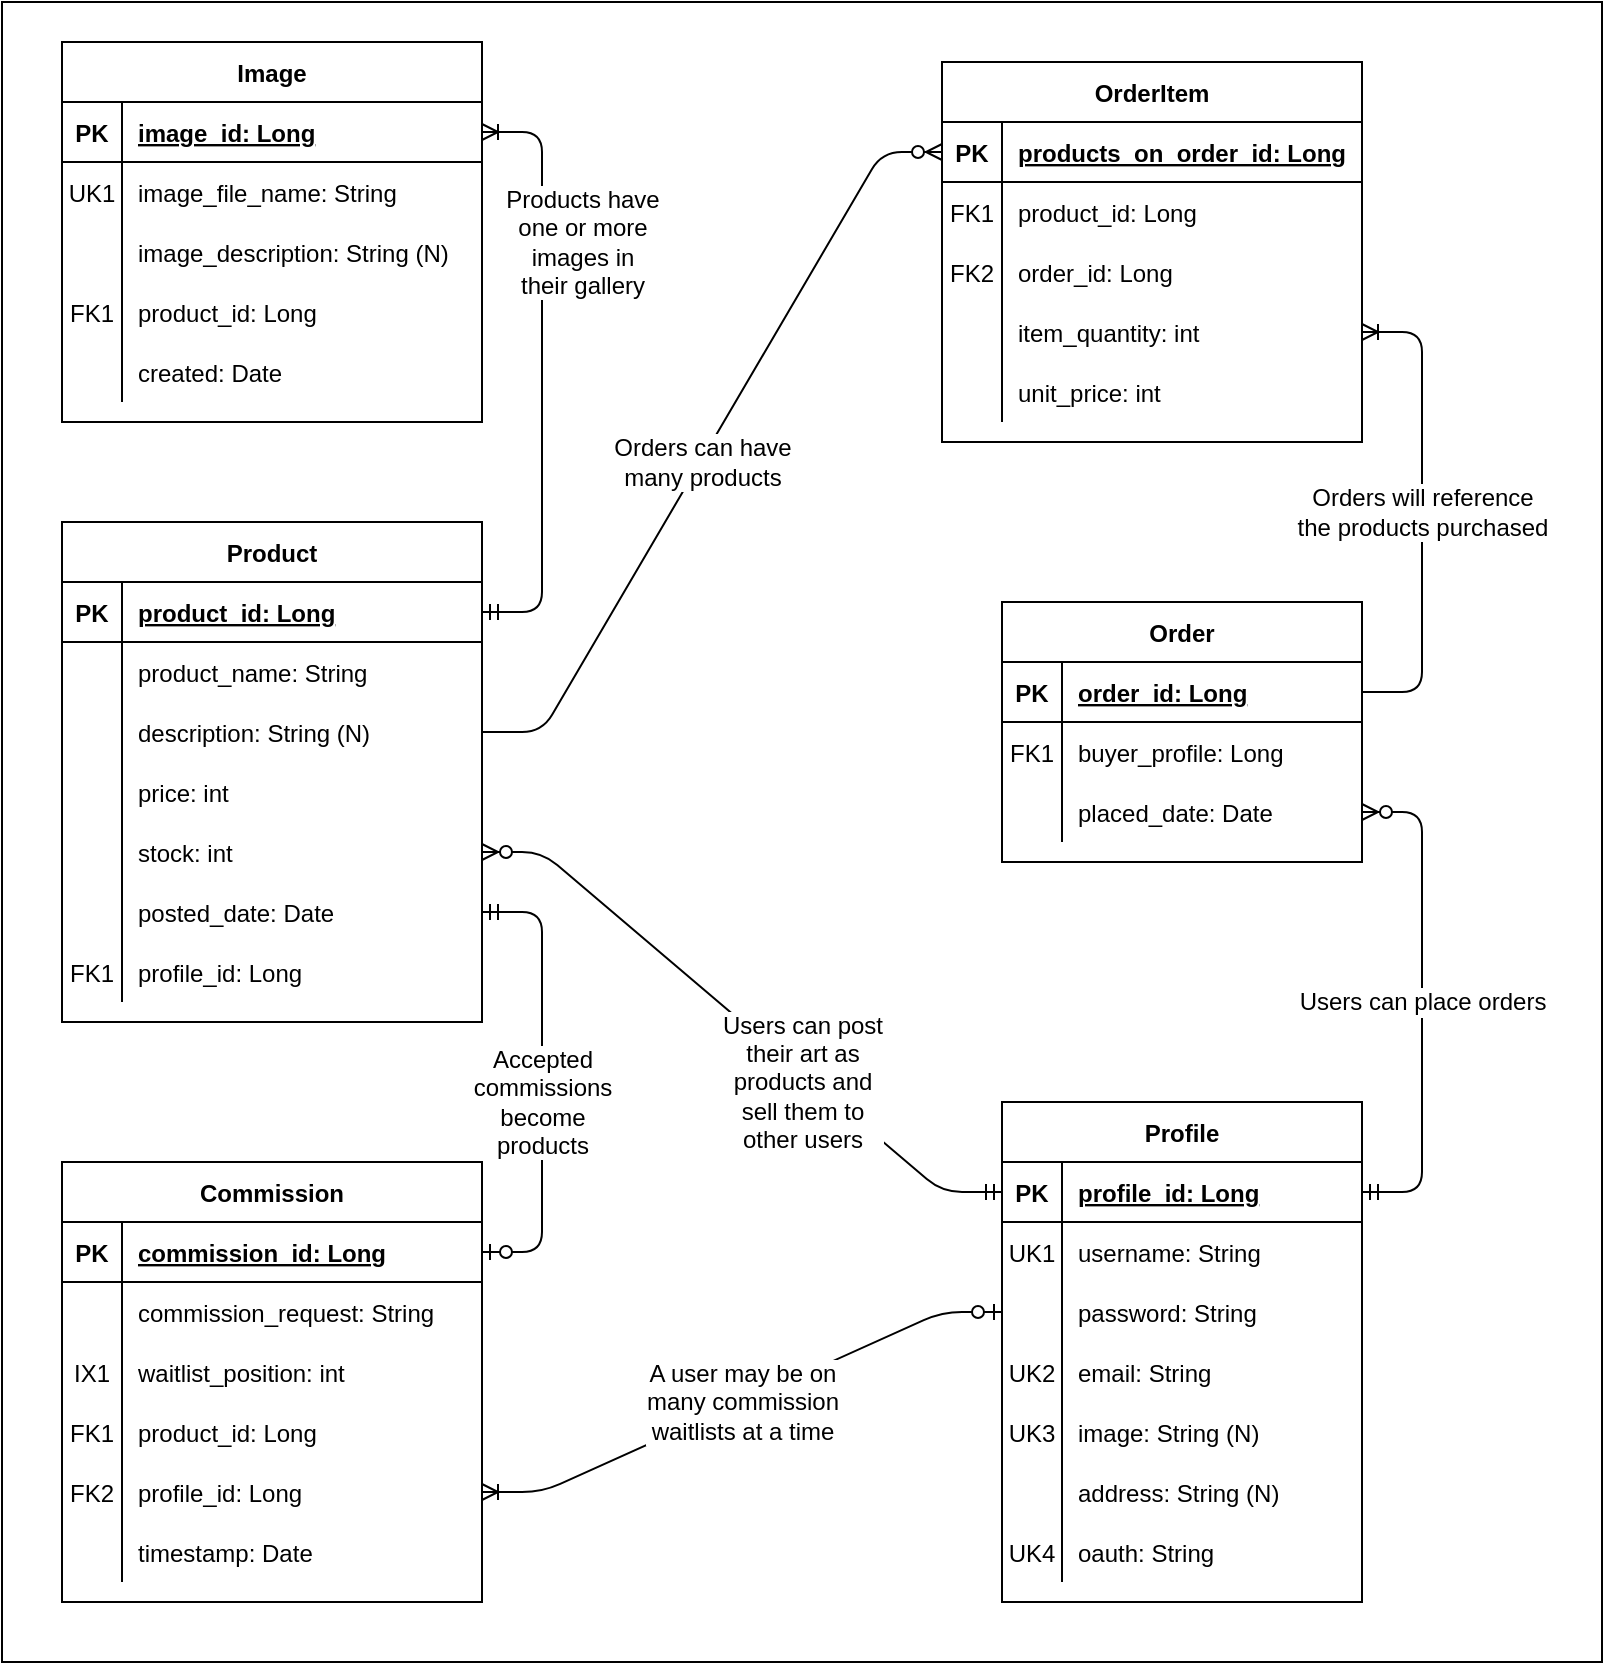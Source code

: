 <mxfile version="13.8.2" type="device"><diagram id="R2lEEEUBdFMjLlhIrx00" name="Page-1"><mxGraphModel dx="1256" dy="2084" grid="1" gridSize="10" guides="1" tooltips="1" connect="1" arrows="1" fold="1" page="1" pageScale="1" pageWidth="850" pageHeight="1100" math="0" shadow="0" extFonts="Permanent Marker^https://fonts.googleapis.com/css?family=Permanent+Marker"><root><mxCell id="0"/><mxCell id="1" parent="0"/><mxCell id="QQFuQ9QOXn5YJ9od9UJ7-4" value="" style="rounded=0;whiteSpace=wrap;html=1;" vertex="1" parent="1"><mxGeometry x="1120" y="-30" width="800" height="830" as="geometry"/></mxCell><mxCell id="Y8asQTVbvKywsM8pPm86-116" value="Users can place orders" style="edgeStyle=entityRelationEdgeStyle;fontSize=12;html=1;endArrow=ERzeroToMany;startArrow=ERmandOne;exitX=1;exitY=0.5;exitDx=0;exitDy=0;entryX=1;entryY=0.5;entryDx=0;entryDy=0;" parent="1" source="Y8asQTVbvKywsM8pPm86-31" target="Y8asQTVbvKywsM8pPm86-24" edge="1"><mxGeometry width="100" height="100" relative="1" as="geometry"><mxPoint x="1730" y="390" as="sourcePoint"/><mxPoint x="1680" y="405" as="targetPoint"/></mxGeometry></mxCell><mxCell id="Y8asQTVbvKywsM8pPm86-117" value="Users can post&lt;br&gt;their art as&lt;br&gt;products and&lt;br&gt;sell them to&lt;br&gt;other users" style="edgeStyle=entityRelationEdgeStyle;fontSize=12;html=1;endArrow=ERzeroToMany;startArrow=ERmandOne;exitX=0;exitY=0.5;exitDx=0;exitDy=0;entryX=1;entryY=0.5;entryDx=0;entryDy=0;" parent="1" source="Y8asQTVbvKywsM8pPm86-31" target="Y8asQTVbvKywsM8pPm86-65" edge="1"><mxGeometry x="-0.262" y="3" width="100" height="100" relative="1" as="geometry"><mxPoint x="1570" y="540" as="sourcePoint"/><mxPoint x="1390" y="255" as="targetPoint"/><mxPoint as="offset"/></mxGeometry></mxCell><mxCell id="Y8asQTVbvKywsM8pPm86-118" value="Accepted&lt;br&gt;commissions&lt;br&gt;become&lt;br&gt;products" style="edgeStyle=entityRelationEdgeStyle;fontSize=12;html=1;endArrow=ERzeroToOne;startArrow=ERmandOne;exitX=1;exitY=0.5;exitDx=0;exitDy=0;entryX=1;entryY=0.5;entryDx=0;entryDy=0;" parent="1" source="Y8asQTVbvKywsM8pPm86-68" target="Y8asQTVbvKywsM8pPm86-72" edge="1"><mxGeometry x="0.087" width="100" height="100" relative="1" as="geometry"><mxPoint x="1450" y="480" as="sourcePoint"/><mxPoint x="1450" y="655" as="targetPoint"/><mxPoint as="offset"/></mxGeometry></mxCell><mxCell id="Y8asQTVbvKywsM8pPm86-121" value="Orders can have&lt;br&gt;many products&lt;br&gt;" style="edgeStyle=entityRelationEdgeStyle;fontSize=12;html=1;endArrow=ERzeroToMany;endFill=1;entryX=0;entryY=0.5;entryDx=0;entryDy=0;exitX=1;exitY=0.5;exitDx=0;exitDy=0;" parent="1" source="Y8asQTVbvKywsM8pPm86-56" target="Y8asQTVbvKywsM8pPm86-2" edge="1"><mxGeometry x="-0.056" y="-1" width="100" height="100" relative="1" as="geometry"><mxPoint x="1020" y="235" as="sourcePoint"/><mxPoint x="1160" y="100" as="targetPoint"/><mxPoint as="offset"/></mxGeometry></mxCell><mxCell id="Y8asQTVbvKywsM8pPm86-122" value="Orders will reference&lt;br&gt;the products purchased" style="edgeStyle=entityRelationEdgeStyle;fontSize=12;html=1;endArrow=ERoneToMany;entryX=1;entryY=0.5;entryDx=0;entryDy=0;exitX=1;exitY=0.5;exitDx=0;exitDy=0;" parent="1" source="Y8asQTVbvKywsM8pPm86-15" target="Y8asQTVbvKywsM8pPm86-11" edge="1"><mxGeometry width="100" height="100" relative="1" as="geometry"><mxPoint x="1840" y="125" as="sourcePoint"/><mxPoint x="1740" y="-85" as="targetPoint"/></mxGeometry></mxCell><mxCell id="Y8asQTVbvKywsM8pPm86-141" value="Products have&lt;br&gt;one or more&lt;br&gt;images in&lt;br&gt;their gallery" style="edgeStyle=entityRelationEdgeStyle;fontSize=12;html=1;endArrow=ERoneToMany;startArrow=ERmandOne;exitX=1;exitY=0.5;exitDx=0;exitDy=0;entryX=1;entryY=0.5;entryDx=0;entryDy=0;" parent="1" source="Y8asQTVbvKywsM8pPm86-50" target="Y8asQTVbvKywsM8pPm86-124" edge="1"><mxGeometry x="0.433" y="-20" width="100" height="100" relative="1" as="geometry"><mxPoint x="1420" y="50" as="sourcePoint"/><mxPoint x="1520" y="-50" as="targetPoint"/><mxPoint as="offset"/></mxGeometry></mxCell><mxCell id="Y8asQTVbvKywsM8pPm86-157" value="A user may be on&lt;br&gt;many commission&lt;br&gt;waitlists at a time" style="edgeStyle=entityRelationEdgeStyle;fontSize=12;html=1;endArrow=ERoneToMany;startArrow=ERzeroToOne;entryX=1;entryY=0.5;entryDx=0;entryDy=0;exitX=0;exitY=0.5;exitDx=0;exitDy=0;" parent="1" source="Y8asQTVbvKywsM8pPm86-37" target="Y8asQTVbvKywsM8pPm86-151" edge="1"><mxGeometry width="100" height="100" relative="1" as="geometry"><mxPoint x="1350" y="710" as="sourcePoint"/><mxPoint x="1450" y="610" as="targetPoint"/></mxGeometry></mxCell><mxCell id="Y8asQTVbvKywsM8pPm86-1" value="OrderItem" style="shape=table;startSize=30;container=1;collapsible=1;childLayout=tableLayout;fixedRows=1;rowLines=0;fontStyle=1;align=center;resizeLast=1;" parent="1" vertex="1"><mxGeometry x="1590" width="210" height="190" as="geometry"/></mxCell><mxCell id="Y8asQTVbvKywsM8pPm86-2" value="" style="shape=partialRectangle;collapsible=0;dropTarget=0;pointerEvents=0;fillColor=none;top=0;left=0;bottom=1;right=0;points=[[0,0.5],[1,0.5]];portConstraint=eastwest;" parent="Y8asQTVbvKywsM8pPm86-1" vertex="1"><mxGeometry y="30" width="210" height="30" as="geometry"/></mxCell><mxCell id="Y8asQTVbvKywsM8pPm86-3" value="PK" style="shape=partialRectangle;connectable=0;fillColor=none;top=0;left=0;bottom=0;right=0;fontStyle=1;overflow=hidden;" parent="Y8asQTVbvKywsM8pPm86-2" vertex="1"><mxGeometry width="30" height="30" as="geometry"/></mxCell><mxCell id="Y8asQTVbvKywsM8pPm86-4" value="products_on_order_id: Long" style="shape=partialRectangle;connectable=0;fillColor=none;top=0;left=0;bottom=0;right=0;align=left;spacingLeft=6;fontStyle=5;overflow=hidden;" parent="Y8asQTVbvKywsM8pPm86-2" vertex="1"><mxGeometry x="30" width="180" height="30" as="geometry"/></mxCell><mxCell id="Y8asQTVbvKywsM8pPm86-5" value="" style="shape=partialRectangle;collapsible=0;dropTarget=0;pointerEvents=0;fillColor=none;top=0;left=0;bottom=0;right=0;points=[[0,0.5],[1,0.5]];portConstraint=eastwest;" parent="Y8asQTVbvKywsM8pPm86-1" vertex="1"><mxGeometry y="60" width="210" height="30" as="geometry"/></mxCell><mxCell id="Y8asQTVbvKywsM8pPm86-6" value="FK1" style="shape=partialRectangle;connectable=0;fillColor=none;top=0;left=0;bottom=0;right=0;editable=1;overflow=hidden;" parent="Y8asQTVbvKywsM8pPm86-5" vertex="1"><mxGeometry width="30" height="30" as="geometry"/></mxCell><mxCell id="Y8asQTVbvKywsM8pPm86-7" value="product_id: Long" style="shape=partialRectangle;connectable=0;fillColor=none;top=0;left=0;bottom=0;right=0;align=left;spacingLeft=6;overflow=hidden;" parent="Y8asQTVbvKywsM8pPm86-5" vertex="1"><mxGeometry x="30" width="180" height="30" as="geometry"/></mxCell><mxCell id="Y8asQTVbvKywsM8pPm86-8" value="" style="shape=partialRectangle;collapsible=0;dropTarget=0;pointerEvents=0;fillColor=none;top=0;left=0;bottom=0;right=0;points=[[0,0.5],[1,0.5]];portConstraint=eastwest;" parent="Y8asQTVbvKywsM8pPm86-1" vertex="1"><mxGeometry y="90" width="210" height="30" as="geometry"/></mxCell><mxCell id="Y8asQTVbvKywsM8pPm86-9" value="FK2" style="shape=partialRectangle;connectable=0;fillColor=none;top=0;left=0;bottom=0;right=0;editable=1;overflow=hidden;" parent="Y8asQTVbvKywsM8pPm86-8" vertex="1"><mxGeometry width="30" height="30" as="geometry"/></mxCell><mxCell id="Y8asQTVbvKywsM8pPm86-10" value="order_id: Long" style="shape=partialRectangle;connectable=0;fillColor=none;top=0;left=0;bottom=0;right=0;align=left;spacingLeft=6;overflow=hidden;" parent="Y8asQTVbvKywsM8pPm86-8" vertex="1"><mxGeometry x="30" width="180" height="30" as="geometry"/></mxCell><mxCell id="Y8asQTVbvKywsM8pPm86-11" value="" style="shape=partialRectangle;collapsible=0;dropTarget=0;pointerEvents=0;fillColor=none;top=0;left=0;bottom=0;right=0;points=[[0,0.5],[1,0.5]];portConstraint=eastwest;" parent="Y8asQTVbvKywsM8pPm86-1" vertex="1"><mxGeometry y="120" width="210" height="30" as="geometry"/></mxCell><mxCell id="Y8asQTVbvKywsM8pPm86-12" value="" style="shape=partialRectangle;connectable=0;fillColor=none;top=0;left=0;bottom=0;right=0;editable=1;overflow=hidden;" parent="Y8asQTVbvKywsM8pPm86-11" vertex="1"><mxGeometry width="30" height="30" as="geometry"/></mxCell><mxCell id="Y8asQTVbvKywsM8pPm86-13" value="item_quantity: int" style="shape=partialRectangle;connectable=0;fillColor=none;top=0;left=0;bottom=0;right=0;align=left;spacingLeft=6;overflow=hidden;" parent="Y8asQTVbvKywsM8pPm86-11" vertex="1"><mxGeometry x="30" width="180" height="30" as="geometry"/></mxCell><mxCell id="Y8asQTVbvKywsM8pPm86-142" value="" style="shape=partialRectangle;collapsible=0;dropTarget=0;pointerEvents=0;fillColor=none;top=0;left=0;bottom=0;right=0;points=[[0,0.5],[1,0.5]];portConstraint=eastwest;" parent="Y8asQTVbvKywsM8pPm86-1" vertex="1"><mxGeometry y="150" width="210" height="30" as="geometry"/></mxCell><mxCell id="Y8asQTVbvKywsM8pPm86-143" value="" style="shape=partialRectangle;connectable=0;fillColor=none;top=0;left=0;bottom=0;right=0;editable=1;overflow=hidden;" parent="Y8asQTVbvKywsM8pPm86-142" vertex="1"><mxGeometry width="30" height="30" as="geometry"/></mxCell><mxCell id="Y8asQTVbvKywsM8pPm86-144" value="unit_price: int" style="shape=partialRectangle;connectable=0;fillColor=none;top=0;left=0;bottom=0;right=0;align=left;spacingLeft=6;overflow=hidden;" parent="Y8asQTVbvKywsM8pPm86-142" vertex="1"><mxGeometry x="30" width="180" height="30" as="geometry"/></mxCell><mxCell id="Y8asQTVbvKywsM8pPm86-14" value="Order" style="shape=table;startSize=30;container=1;collapsible=1;childLayout=tableLayout;fixedRows=1;rowLines=0;fontStyle=1;align=center;resizeLast=1;" parent="1" vertex="1"><mxGeometry x="1620" y="270" width="180" height="130" as="geometry"/></mxCell><mxCell id="Y8asQTVbvKywsM8pPm86-15" value="" style="shape=partialRectangle;collapsible=0;dropTarget=0;pointerEvents=0;fillColor=none;top=0;left=0;bottom=1;right=0;points=[[0,0.5],[1,0.5]];portConstraint=eastwest;" parent="Y8asQTVbvKywsM8pPm86-14" vertex="1"><mxGeometry y="30" width="180" height="30" as="geometry"/></mxCell><mxCell id="Y8asQTVbvKywsM8pPm86-16" value="PK" style="shape=partialRectangle;connectable=0;fillColor=none;top=0;left=0;bottom=0;right=0;fontStyle=1;overflow=hidden;" parent="Y8asQTVbvKywsM8pPm86-15" vertex="1"><mxGeometry width="30" height="30" as="geometry"/></mxCell><mxCell id="Y8asQTVbvKywsM8pPm86-17" value="order_id: Long" style="shape=partialRectangle;connectable=0;fillColor=none;top=0;left=0;bottom=0;right=0;align=left;spacingLeft=6;fontStyle=5;overflow=hidden;" parent="Y8asQTVbvKywsM8pPm86-15" vertex="1"><mxGeometry x="30" width="150" height="30" as="geometry"/></mxCell><mxCell id="Y8asQTVbvKywsM8pPm86-21" value="" style="shape=partialRectangle;collapsible=0;dropTarget=0;pointerEvents=0;fillColor=none;top=0;left=0;bottom=0;right=0;points=[[0,0.5],[1,0.5]];portConstraint=eastwest;" parent="Y8asQTVbvKywsM8pPm86-14" vertex="1"><mxGeometry y="60" width="180" height="30" as="geometry"/></mxCell><mxCell id="Y8asQTVbvKywsM8pPm86-22" value="FK1" style="shape=partialRectangle;connectable=0;fillColor=none;top=0;left=0;bottom=0;right=0;editable=1;overflow=hidden;" parent="Y8asQTVbvKywsM8pPm86-21" vertex="1"><mxGeometry width="30" height="30" as="geometry"/></mxCell><mxCell id="Y8asQTVbvKywsM8pPm86-23" value="buyer_profile: Long" style="shape=partialRectangle;connectable=0;fillColor=none;top=0;left=0;bottom=0;right=0;align=left;spacingLeft=6;overflow=hidden;" parent="Y8asQTVbvKywsM8pPm86-21" vertex="1"><mxGeometry x="30" width="150" height="30" as="geometry"/></mxCell><mxCell id="Y8asQTVbvKywsM8pPm86-24" value="" style="shape=partialRectangle;collapsible=0;dropTarget=0;pointerEvents=0;fillColor=none;top=0;left=0;bottom=0;right=0;points=[[0,0.5],[1,0.5]];portConstraint=eastwest;" parent="Y8asQTVbvKywsM8pPm86-14" vertex="1"><mxGeometry y="90" width="180" height="30" as="geometry"/></mxCell><mxCell id="Y8asQTVbvKywsM8pPm86-25" value="" style="shape=partialRectangle;connectable=0;fillColor=none;top=0;left=0;bottom=0;right=0;editable=1;overflow=hidden;" parent="Y8asQTVbvKywsM8pPm86-24" vertex="1"><mxGeometry width="30" height="30" as="geometry"/></mxCell><mxCell id="Y8asQTVbvKywsM8pPm86-26" value="placed_date: Date" style="shape=partialRectangle;connectable=0;fillColor=none;top=0;left=0;bottom=0;right=0;align=left;spacingLeft=6;overflow=hidden;" parent="Y8asQTVbvKywsM8pPm86-24" vertex="1"><mxGeometry x="30" width="150" height="30" as="geometry"/></mxCell><mxCell id="Y8asQTVbvKywsM8pPm86-30" value="Profile" style="shape=table;startSize=30;container=1;collapsible=1;childLayout=tableLayout;fixedRows=1;rowLines=0;fontStyle=1;align=center;resizeLast=1;" parent="1" vertex="1"><mxGeometry x="1620" y="520" width="180" height="250" as="geometry"/></mxCell><mxCell id="Y8asQTVbvKywsM8pPm86-31" value="" style="shape=partialRectangle;collapsible=0;dropTarget=0;pointerEvents=0;fillColor=none;top=0;left=0;bottom=1;right=0;points=[[0,0.5],[1,0.5]];portConstraint=eastwest;" parent="Y8asQTVbvKywsM8pPm86-30" vertex="1"><mxGeometry y="30" width="180" height="30" as="geometry"/></mxCell><mxCell id="Y8asQTVbvKywsM8pPm86-32" value="PK" style="shape=partialRectangle;connectable=0;fillColor=none;top=0;left=0;bottom=0;right=0;fontStyle=1;overflow=hidden;" parent="Y8asQTVbvKywsM8pPm86-31" vertex="1"><mxGeometry width="30" height="30" as="geometry"/></mxCell><mxCell id="Y8asQTVbvKywsM8pPm86-33" value="profile_id: Long" style="shape=partialRectangle;connectable=0;fillColor=none;top=0;left=0;bottom=0;right=0;align=left;spacingLeft=6;fontStyle=5;overflow=hidden;" parent="Y8asQTVbvKywsM8pPm86-31" vertex="1"><mxGeometry x="30" width="150" height="30" as="geometry"/></mxCell><mxCell id="Y8asQTVbvKywsM8pPm86-34" value="" style="shape=partialRectangle;collapsible=0;dropTarget=0;pointerEvents=0;fillColor=none;top=0;left=0;bottom=0;right=0;points=[[0,0.5],[1,0.5]];portConstraint=eastwest;" parent="Y8asQTVbvKywsM8pPm86-30" vertex="1"><mxGeometry y="60" width="180" height="30" as="geometry"/></mxCell><mxCell id="Y8asQTVbvKywsM8pPm86-35" value="UK1" style="shape=partialRectangle;connectable=0;fillColor=none;top=0;left=0;bottom=0;right=0;editable=1;overflow=hidden;" parent="Y8asQTVbvKywsM8pPm86-34" vertex="1"><mxGeometry width="30" height="30" as="geometry"/></mxCell><mxCell id="Y8asQTVbvKywsM8pPm86-36" value="username: String" style="shape=partialRectangle;connectable=0;fillColor=none;top=0;left=0;bottom=0;right=0;align=left;spacingLeft=6;overflow=hidden;" parent="Y8asQTVbvKywsM8pPm86-34" vertex="1"><mxGeometry x="30" width="150" height="30" as="geometry"/></mxCell><mxCell id="Y8asQTVbvKywsM8pPm86-37" value="" style="shape=partialRectangle;collapsible=0;dropTarget=0;pointerEvents=0;fillColor=none;top=0;left=0;bottom=0;right=0;points=[[0,0.5],[1,0.5]];portConstraint=eastwest;" parent="Y8asQTVbvKywsM8pPm86-30" vertex="1"><mxGeometry y="90" width="180" height="30" as="geometry"/></mxCell><mxCell id="Y8asQTVbvKywsM8pPm86-38" value="" style="shape=partialRectangle;connectable=0;fillColor=none;top=0;left=0;bottom=0;right=0;editable=1;overflow=hidden;" parent="Y8asQTVbvKywsM8pPm86-37" vertex="1"><mxGeometry width="30" height="30" as="geometry"/></mxCell><mxCell id="Y8asQTVbvKywsM8pPm86-39" value="password: String" style="shape=partialRectangle;connectable=0;fillColor=none;top=0;left=0;bottom=0;right=0;align=left;spacingLeft=6;overflow=hidden;" parent="Y8asQTVbvKywsM8pPm86-37" vertex="1"><mxGeometry x="30" width="150" height="30" as="geometry"/></mxCell><mxCell id="Y8asQTVbvKywsM8pPm86-40" value="" style="shape=partialRectangle;collapsible=0;dropTarget=0;pointerEvents=0;fillColor=none;top=0;left=0;bottom=0;right=0;points=[[0,0.5],[1,0.5]];portConstraint=eastwest;" parent="Y8asQTVbvKywsM8pPm86-30" vertex="1"><mxGeometry y="120" width="180" height="30" as="geometry"/></mxCell><mxCell id="Y8asQTVbvKywsM8pPm86-41" value="UK2" style="shape=partialRectangle;connectable=0;fillColor=none;top=0;left=0;bottom=0;right=0;editable=1;overflow=hidden;" parent="Y8asQTVbvKywsM8pPm86-40" vertex="1"><mxGeometry width="30" height="30" as="geometry"/></mxCell><mxCell id="Y8asQTVbvKywsM8pPm86-42" value="email: String" style="shape=partialRectangle;connectable=0;fillColor=none;top=0;left=0;bottom=0;right=0;align=left;spacingLeft=6;overflow=hidden;" parent="Y8asQTVbvKywsM8pPm86-40" vertex="1"><mxGeometry x="30" width="150" height="30" as="geometry"/></mxCell><mxCell id="Y8asQTVbvKywsM8pPm86-43" value="" style="shape=partialRectangle;collapsible=0;dropTarget=0;pointerEvents=0;fillColor=none;top=0;left=0;bottom=0;right=0;points=[[0,0.5],[1,0.5]];portConstraint=eastwest;" parent="Y8asQTVbvKywsM8pPm86-30" vertex="1"><mxGeometry y="150" width="180" height="30" as="geometry"/></mxCell><mxCell id="Y8asQTVbvKywsM8pPm86-44" value="UK3" style="shape=partialRectangle;connectable=0;fillColor=none;top=0;left=0;bottom=0;right=0;editable=1;overflow=hidden;" parent="Y8asQTVbvKywsM8pPm86-43" vertex="1"><mxGeometry width="30" height="30" as="geometry"/></mxCell><mxCell id="Y8asQTVbvKywsM8pPm86-45" value="image: String (N)" style="shape=partialRectangle;connectable=0;fillColor=none;top=0;left=0;bottom=0;right=0;align=left;spacingLeft=6;overflow=hidden;" parent="Y8asQTVbvKywsM8pPm86-43" vertex="1"><mxGeometry x="30" width="150" height="30" as="geometry"/></mxCell><mxCell id="Y8asQTVbvKywsM8pPm86-46" value="" style="shape=partialRectangle;collapsible=0;dropTarget=0;pointerEvents=0;fillColor=none;top=0;left=0;bottom=0;right=0;points=[[0,0.5],[1,0.5]];portConstraint=eastwest;" parent="Y8asQTVbvKywsM8pPm86-30" vertex="1"><mxGeometry y="180" width="180" height="30" as="geometry"/></mxCell><mxCell id="Y8asQTVbvKywsM8pPm86-47" value="" style="shape=partialRectangle;connectable=0;fillColor=none;top=0;left=0;bottom=0;right=0;editable=1;overflow=hidden;" parent="Y8asQTVbvKywsM8pPm86-46" vertex="1"><mxGeometry width="30" height="30" as="geometry"/></mxCell><mxCell id="Y8asQTVbvKywsM8pPm86-48" value="address: String (N)" style="shape=partialRectangle;connectable=0;fillColor=none;top=0;left=0;bottom=0;right=0;align=left;spacingLeft=6;overflow=hidden;" parent="Y8asQTVbvKywsM8pPm86-46" vertex="1"><mxGeometry x="30" width="150" height="30" as="geometry"/></mxCell><mxCell id="Y8asQTVbvKywsM8pPm86-145" value="" style="shape=partialRectangle;collapsible=0;dropTarget=0;pointerEvents=0;fillColor=none;top=0;left=0;bottom=0;right=0;points=[[0,0.5],[1,0.5]];portConstraint=eastwest;" parent="Y8asQTVbvKywsM8pPm86-30" vertex="1"><mxGeometry y="210" width="180" height="30" as="geometry"/></mxCell><mxCell id="Y8asQTVbvKywsM8pPm86-146" value="UK4" style="shape=partialRectangle;connectable=0;fillColor=none;top=0;left=0;bottom=0;right=0;editable=1;overflow=hidden;" parent="Y8asQTVbvKywsM8pPm86-145" vertex="1"><mxGeometry width="30" height="30" as="geometry"/></mxCell><mxCell id="Y8asQTVbvKywsM8pPm86-147" value="oauth: String" style="shape=partialRectangle;connectable=0;fillColor=none;top=0;left=0;bottom=0;right=0;align=left;spacingLeft=6;overflow=hidden;" parent="Y8asQTVbvKywsM8pPm86-145" vertex="1"><mxGeometry x="30" width="150" height="30" as="geometry"/></mxCell><mxCell id="Y8asQTVbvKywsM8pPm86-49" value="Product" style="shape=table;startSize=30;container=1;collapsible=1;childLayout=tableLayout;fixedRows=1;rowLines=0;fontStyle=1;align=center;resizeLast=1;" parent="1" vertex="1"><mxGeometry x="1150" y="230" width="210" height="250" as="geometry"/></mxCell><mxCell id="Y8asQTVbvKywsM8pPm86-50" value="" style="shape=partialRectangle;collapsible=0;dropTarget=0;pointerEvents=0;fillColor=none;top=0;left=0;bottom=1;right=0;points=[[0,0.5],[1,0.5]];portConstraint=eastwest;" parent="Y8asQTVbvKywsM8pPm86-49" vertex="1"><mxGeometry y="30" width="210" height="30" as="geometry"/></mxCell><mxCell id="Y8asQTVbvKywsM8pPm86-51" value="PK" style="shape=partialRectangle;connectable=0;fillColor=none;top=0;left=0;bottom=0;right=0;fontStyle=1;overflow=hidden;" parent="Y8asQTVbvKywsM8pPm86-50" vertex="1"><mxGeometry width="30" height="30" as="geometry"/></mxCell><mxCell id="Y8asQTVbvKywsM8pPm86-52" value="product_id: Long" style="shape=partialRectangle;connectable=0;fillColor=none;top=0;left=0;bottom=0;right=0;align=left;spacingLeft=6;fontStyle=5;overflow=hidden;" parent="Y8asQTVbvKywsM8pPm86-50" vertex="1"><mxGeometry x="30" width="180" height="30" as="geometry"/></mxCell><mxCell id="Y8asQTVbvKywsM8pPm86-53" value="" style="shape=partialRectangle;collapsible=0;dropTarget=0;pointerEvents=0;fillColor=none;top=0;left=0;bottom=0;right=0;points=[[0,0.5],[1,0.5]];portConstraint=eastwest;" parent="Y8asQTVbvKywsM8pPm86-49" vertex="1"><mxGeometry y="60" width="210" height="30" as="geometry"/></mxCell><mxCell id="Y8asQTVbvKywsM8pPm86-54" value="" style="shape=partialRectangle;connectable=0;fillColor=none;top=0;left=0;bottom=0;right=0;editable=1;overflow=hidden;" parent="Y8asQTVbvKywsM8pPm86-53" vertex="1"><mxGeometry width="30" height="30" as="geometry"/></mxCell><mxCell id="Y8asQTVbvKywsM8pPm86-55" value="product_name: String" style="shape=partialRectangle;connectable=0;fillColor=none;top=0;left=0;bottom=0;right=0;align=left;spacingLeft=6;overflow=hidden;" parent="Y8asQTVbvKywsM8pPm86-53" vertex="1"><mxGeometry x="30" width="180" height="30" as="geometry"/></mxCell><mxCell id="Y8asQTVbvKywsM8pPm86-56" value="" style="shape=partialRectangle;collapsible=0;dropTarget=0;pointerEvents=0;fillColor=none;top=0;left=0;bottom=0;right=0;points=[[0,0.5],[1,0.5]];portConstraint=eastwest;" parent="Y8asQTVbvKywsM8pPm86-49" vertex="1"><mxGeometry y="90" width="210" height="30" as="geometry"/></mxCell><mxCell id="Y8asQTVbvKywsM8pPm86-57" value="" style="shape=partialRectangle;connectable=0;fillColor=none;top=0;left=0;bottom=0;right=0;editable=1;overflow=hidden;" parent="Y8asQTVbvKywsM8pPm86-56" vertex="1"><mxGeometry width="30" height="30" as="geometry"/></mxCell><mxCell id="Y8asQTVbvKywsM8pPm86-58" value="description: String (N)" style="shape=partialRectangle;connectable=0;fillColor=none;top=0;left=0;bottom=0;right=0;align=left;spacingLeft=6;overflow=hidden;" parent="Y8asQTVbvKywsM8pPm86-56" vertex="1"><mxGeometry x="30" width="180" height="30" as="geometry"/></mxCell><mxCell id="Y8asQTVbvKywsM8pPm86-62" value="" style="shape=partialRectangle;collapsible=0;dropTarget=0;pointerEvents=0;fillColor=none;top=0;left=0;bottom=0;right=0;points=[[0,0.5],[1,0.5]];portConstraint=eastwest;" parent="Y8asQTVbvKywsM8pPm86-49" vertex="1"><mxGeometry y="120" width="210" height="30" as="geometry"/></mxCell><mxCell id="Y8asQTVbvKywsM8pPm86-63" value="" style="shape=partialRectangle;connectable=0;fillColor=none;top=0;left=0;bottom=0;right=0;editable=1;overflow=hidden;" parent="Y8asQTVbvKywsM8pPm86-62" vertex="1"><mxGeometry width="30" height="30" as="geometry"/></mxCell><mxCell id="Y8asQTVbvKywsM8pPm86-64" value="price: int" style="shape=partialRectangle;connectable=0;fillColor=none;top=0;left=0;bottom=0;right=0;align=left;spacingLeft=6;overflow=hidden;" parent="Y8asQTVbvKywsM8pPm86-62" vertex="1"><mxGeometry x="30" width="180" height="30" as="geometry"/></mxCell><mxCell id="Y8asQTVbvKywsM8pPm86-65" value="" style="shape=partialRectangle;collapsible=0;dropTarget=0;pointerEvents=0;fillColor=none;top=0;left=0;bottom=0;right=0;points=[[0,0.5],[1,0.5]];portConstraint=eastwest;" parent="Y8asQTVbvKywsM8pPm86-49" vertex="1"><mxGeometry y="150" width="210" height="30" as="geometry"/></mxCell><mxCell id="Y8asQTVbvKywsM8pPm86-66" value="" style="shape=partialRectangle;connectable=0;fillColor=none;top=0;left=0;bottom=0;right=0;editable=1;overflow=hidden;" parent="Y8asQTVbvKywsM8pPm86-65" vertex="1"><mxGeometry width="30" height="30" as="geometry"/></mxCell><mxCell id="Y8asQTVbvKywsM8pPm86-67" value="stock: int" style="shape=partialRectangle;connectable=0;fillColor=none;top=0;left=0;bottom=0;right=0;align=left;spacingLeft=6;overflow=hidden;" parent="Y8asQTVbvKywsM8pPm86-65" vertex="1"><mxGeometry x="30" width="180" height="30" as="geometry"/></mxCell><mxCell id="Y8asQTVbvKywsM8pPm86-68" value="" style="shape=partialRectangle;collapsible=0;dropTarget=0;pointerEvents=0;fillColor=none;top=0;left=0;bottom=0;right=0;points=[[0,0.5],[1,0.5]];portConstraint=eastwest;" parent="Y8asQTVbvKywsM8pPm86-49" vertex="1"><mxGeometry y="180" width="210" height="30" as="geometry"/></mxCell><mxCell id="Y8asQTVbvKywsM8pPm86-69" value="" style="shape=partialRectangle;connectable=0;fillColor=none;top=0;left=0;bottom=0;right=0;editable=1;overflow=hidden;" parent="Y8asQTVbvKywsM8pPm86-68" vertex="1"><mxGeometry width="30" height="30" as="geometry"/></mxCell><mxCell id="Y8asQTVbvKywsM8pPm86-70" value="posted_date: Date" style="shape=partialRectangle;connectable=0;fillColor=none;top=0;left=0;bottom=0;right=0;align=left;spacingLeft=6;overflow=hidden;" parent="Y8asQTVbvKywsM8pPm86-68" vertex="1"><mxGeometry x="30" width="180" height="30" as="geometry"/></mxCell><mxCell id="Y8asQTVbvKywsM8pPm86-158" value="" style="shape=partialRectangle;collapsible=0;dropTarget=0;pointerEvents=0;fillColor=none;top=0;left=0;bottom=0;right=0;points=[[0,0.5],[1,0.5]];portConstraint=eastwest;" parent="Y8asQTVbvKywsM8pPm86-49" vertex="1"><mxGeometry y="210" width="210" height="30" as="geometry"/></mxCell><mxCell id="Y8asQTVbvKywsM8pPm86-159" value="FK1" style="shape=partialRectangle;connectable=0;fillColor=none;top=0;left=0;bottom=0;right=0;editable=1;overflow=hidden;" parent="Y8asQTVbvKywsM8pPm86-158" vertex="1"><mxGeometry width="30" height="30" as="geometry"/></mxCell><mxCell id="Y8asQTVbvKywsM8pPm86-160" value="profile_id: Long" style="shape=partialRectangle;connectable=0;fillColor=none;top=0;left=0;bottom=0;right=0;align=left;spacingLeft=6;overflow=hidden;" parent="Y8asQTVbvKywsM8pPm86-158" vertex="1"><mxGeometry x="30" width="180" height="30" as="geometry"/></mxCell><mxCell id="Y8asQTVbvKywsM8pPm86-71" value="Commission" style="shape=table;startSize=30;container=1;collapsible=1;childLayout=tableLayout;fixedRows=1;rowLines=0;fontStyle=1;align=center;resizeLast=1;" parent="1" vertex="1"><mxGeometry x="1150" y="550" width="210" height="220" as="geometry"/></mxCell><mxCell id="Y8asQTVbvKywsM8pPm86-72" value="" style="shape=partialRectangle;collapsible=0;dropTarget=0;pointerEvents=0;fillColor=none;top=0;left=0;bottom=1;right=0;points=[[0,0.5],[1,0.5]];portConstraint=eastwest;" parent="Y8asQTVbvKywsM8pPm86-71" vertex="1"><mxGeometry y="30" width="210" height="30" as="geometry"/></mxCell><mxCell id="Y8asQTVbvKywsM8pPm86-73" value="PK" style="shape=partialRectangle;connectable=0;fillColor=none;top=0;left=0;bottom=0;right=0;fontStyle=1;overflow=hidden;" parent="Y8asQTVbvKywsM8pPm86-72" vertex="1"><mxGeometry width="30" height="30" as="geometry"/></mxCell><mxCell id="Y8asQTVbvKywsM8pPm86-74" value="commission_id: Long" style="shape=partialRectangle;connectable=0;fillColor=none;top=0;left=0;bottom=0;right=0;align=left;spacingLeft=6;fontStyle=5;overflow=hidden;" parent="Y8asQTVbvKywsM8pPm86-72" vertex="1"><mxGeometry x="30" width="180" height="30" as="geometry"/></mxCell><mxCell id="Y8asQTVbvKywsM8pPm86-75" value="" style="shape=partialRectangle;collapsible=0;dropTarget=0;pointerEvents=0;fillColor=none;top=0;left=0;bottom=0;right=0;points=[[0,0.5],[1,0.5]];portConstraint=eastwest;" parent="Y8asQTVbvKywsM8pPm86-71" vertex="1"><mxGeometry y="60" width="210" height="30" as="geometry"/></mxCell><mxCell id="Y8asQTVbvKywsM8pPm86-76" value="" style="shape=partialRectangle;connectable=0;fillColor=none;top=0;left=0;bottom=0;right=0;editable=1;overflow=hidden;" parent="Y8asQTVbvKywsM8pPm86-75" vertex="1"><mxGeometry width="30" height="30" as="geometry"/></mxCell><mxCell id="Y8asQTVbvKywsM8pPm86-77" value="commission_request: String" style="shape=partialRectangle;connectable=0;fillColor=none;top=0;left=0;bottom=0;right=0;align=left;spacingLeft=6;overflow=hidden;" parent="Y8asQTVbvKywsM8pPm86-75" vertex="1"><mxGeometry x="30" width="180" height="30" as="geometry"/></mxCell><mxCell id="Y8asQTVbvKywsM8pPm86-78" value="" style="shape=partialRectangle;collapsible=0;dropTarget=0;pointerEvents=0;fillColor=none;top=0;left=0;bottom=0;right=0;points=[[0,0.5],[1,0.5]];portConstraint=eastwest;" parent="Y8asQTVbvKywsM8pPm86-71" vertex="1"><mxGeometry y="90" width="210" height="30" as="geometry"/></mxCell><mxCell id="Y8asQTVbvKywsM8pPm86-79" value="IX1" style="shape=partialRectangle;connectable=0;fillColor=none;top=0;left=0;bottom=0;right=0;editable=1;overflow=hidden;" parent="Y8asQTVbvKywsM8pPm86-78" vertex="1"><mxGeometry width="30" height="30" as="geometry"/></mxCell><mxCell id="Y8asQTVbvKywsM8pPm86-80" value="waitlist_position: int" style="shape=partialRectangle;connectable=0;fillColor=none;top=0;left=0;bottom=0;right=0;align=left;spacingLeft=6;overflow=hidden;" parent="Y8asQTVbvKywsM8pPm86-78" vertex="1"><mxGeometry x="30" width="180" height="30" as="geometry"/></mxCell><mxCell id="Y8asQTVbvKywsM8pPm86-148" value="" style="shape=partialRectangle;collapsible=0;dropTarget=0;pointerEvents=0;fillColor=none;top=0;left=0;bottom=0;right=0;points=[[0,0.5],[1,0.5]];portConstraint=eastwest;" parent="Y8asQTVbvKywsM8pPm86-71" vertex="1"><mxGeometry y="120" width="210" height="30" as="geometry"/></mxCell><mxCell id="Y8asQTVbvKywsM8pPm86-149" value="FK1" style="shape=partialRectangle;connectable=0;fillColor=none;top=0;left=0;bottom=0;right=0;editable=1;overflow=hidden;" parent="Y8asQTVbvKywsM8pPm86-148" vertex="1"><mxGeometry width="30" height="30" as="geometry"/></mxCell><mxCell id="Y8asQTVbvKywsM8pPm86-150" value="product_id: Long" style="shape=partialRectangle;connectable=0;fillColor=none;top=0;left=0;bottom=0;right=0;align=left;spacingLeft=6;overflow=hidden;" parent="Y8asQTVbvKywsM8pPm86-148" vertex="1"><mxGeometry x="30" width="180" height="30" as="geometry"/></mxCell><mxCell id="Y8asQTVbvKywsM8pPm86-151" value="" style="shape=partialRectangle;collapsible=0;dropTarget=0;pointerEvents=0;fillColor=none;top=0;left=0;bottom=0;right=0;points=[[0,0.5],[1,0.5]];portConstraint=eastwest;" parent="Y8asQTVbvKywsM8pPm86-71" vertex="1"><mxGeometry y="150" width="210" height="30" as="geometry"/></mxCell><mxCell id="Y8asQTVbvKywsM8pPm86-152" value="FK2" style="shape=partialRectangle;connectable=0;fillColor=none;top=0;left=0;bottom=0;right=0;editable=1;overflow=hidden;" parent="Y8asQTVbvKywsM8pPm86-151" vertex="1"><mxGeometry width="30" height="30" as="geometry"/></mxCell><mxCell id="Y8asQTVbvKywsM8pPm86-153" value="profile_id: Long" style="shape=partialRectangle;connectable=0;fillColor=none;top=0;left=0;bottom=0;right=0;align=left;spacingLeft=6;overflow=hidden;" parent="Y8asQTVbvKywsM8pPm86-151" vertex="1"><mxGeometry x="30" width="180" height="30" as="geometry"/></mxCell><mxCell id="Y8asQTVbvKywsM8pPm86-154" value="" style="shape=partialRectangle;collapsible=0;dropTarget=0;pointerEvents=0;fillColor=none;top=0;left=0;bottom=0;right=0;points=[[0,0.5],[1,0.5]];portConstraint=eastwest;" parent="Y8asQTVbvKywsM8pPm86-71" vertex="1"><mxGeometry y="180" width="210" height="30" as="geometry"/></mxCell><mxCell id="Y8asQTVbvKywsM8pPm86-155" value="" style="shape=partialRectangle;connectable=0;fillColor=none;top=0;left=0;bottom=0;right=0;editable=1;overflow=hidden;" parent="Y8asQTVbvKywsM8pPm86-154" vertex="1"><mxGeometry width="30" height="30" as="geometry"/></mxCell><mxCell id="Y8asQTVbvKywsM8pPm86-156" value="timestamp: Date" style="shape=partialRectangle;connectable=0;fillColor=none;top=0;left=0;bottom=0;right=0;align=left;spacingLeft=6;overflow=hidden;" parent="Y8asQTVbvKywsM8pPm86-154" vertex="1"><mxGeometry x="30" width="180" height="30" as="geometry"/></mxCell><mxCell id="Y8asQTVbvKywsM8pPm86-123" value="Image" style="shape=table;startSize=30;container=1;collapsible=1;childLayout=tableLayout;fixedRows=1;rowLines=0;fontStyle=1;align=center;resizeLast=1;" parent="1" vertex="1"><mxGeometry x="1150" y="-10" width="210" height="190" as="geometry"/></mxCell><mxCell id="Y8asQTVbvKywsM8pPm86-124" value="" style="shape=partialRectangle;collapsible=0;dropTarget=0;pointerEvents=0;fillColor=none;top=0;left=0;bottom=1;right=0;points=[[0,0.5],[1,0.5]];portConstraint=eastwest;" parent="Y8asQTVbvKywsM8pPm86-123" vertex="1"><mxGeometry y="30" width="210" height="30" as="geometry"/></mxCell><mxCell id="Y8asQTVbvKywsM8pPm86-125" value="PK" style="shape=partialRectangle;connectable=0;fillColor=none;top=0;left=0;bottom=0;right=0;fontStyle=1;overflow=hidden;" parent="Y8asQTVbvKywsM8pPm86-124" vertex="1"><mxGeometry width="30" height="30" as="geometry"/></mxCell><mxCell id="Y8asQTVbvKywsM8pPm86-126" value="image_id: Long" style="shape=partialRectangle;connectable=0;fillColor=none;top=0;left=0;bottom=0;right=0;align=left;spacingLeft=6;fontStyle=5;overflow=hidden;" parent="Y8asQTVbvKywsM8pPm86-124" vertex="1"><mxGeometry x="30" width="180" height="30" as="geometry"/></mxCell><mxCell id="Y8asQTVbvKywsM8pPm86-127" value="" style="shape=partialRectangle;collapsible=0;dropTarget=0;pointerEvents=0;fillColor=none;top=0;left=0;bottom=0;right=0;points=[[0,0.5],[1,0.5]];portConstraint=eastwest;" parent="Y8asQTVbvKywsM8pPm86-123" vertex="1"><mxGeometry y="60" width="210" height="30" as="geometry"/></mxCell><mxCell id="Y8asQTVbvKywsM8pPm86-128" value="UK1" style="shape=partialRectangle;connectable=0;fillColor=none;top=0;left=0;bottom=0;right=0;editable=1;overflow=hidden;" parent="Y8asQTVbvKywsM8pPm86-127" vertex="1"><mxGeometry width="30" height="30" as="geometry"/></mxCell><mxCell id="Y8asQTVbvKywsM8pPm86-129" value="image_file_name: String" style="shape=partialRectangle;connectable=0;fillColor=none;top=0;left=0;bottom=0;right=0;align=left;spacingLeft=6;overflow=hidden;" parent="Y8asQTVbvKywsM8pPm86-127" vertex="1"><mxGeometry x="30" width="180" height="30" as="geometry"/></mxCell><mxCell id="Y8asQTVbvKywsM8pPm86-130" value="" style="shape=partialRectangle;collapsible=0;dropTarget=0;pointerEvents=0;fillColor=none;top=0;left=0;bottom=0;right=0;points=[[0,0.5],[1,0.5]];portConstraint=eastwest;" parent="Y8asQTVbvKywsM8pPm86-123" vertex="1"><mxGeometry y="90" width="210" height="30" as="geometry"/></mxCell><mxCell id="Y8asQTVbvKywsM8pPm86-131" value="" style="shape=partialRectangle;connectable=0;fillColor=none;top=0;left=0;bottom=0;right=0;editable=1;overflow=hidden;" parent="Y8asQTVbvKywsM8pPm86-130" vertex="1"><mxGeometry width="30" height="30" as="geometry"/></mxCell><mxCell id="Y8asQTVbvKywsM8pPm86-132" value="image_description: String (N)" style="shape=partialRectangle;connectable=0;fillColor=none;top=0;left=0;bottom=0;right=0;align=left;spacingLeft=6;overflow=hidden;" parent="Y8asQTVbvKywsM8pPm86-130" vertex="1"><mxGeometry x="30" width="180" height="30" as="geometry"/></mxCell><mxCell id="Y8asQTVbvKywsM8pPm86-138" value="" style="shape=partialRectangle;collapsible=0;dropTarget=0;pointerEvents=0;fillColor=none;top=0;left=0;bottom=0;right=0;points=[[0,0.5],[1,0.5]];portConstraint=eastwest;" parent="Y8asQTVbvKywsM8pPm86-123" vertex="1"><mxGeometry y="120" width="210" height="30" as="geometry"/></mxCell><mxCell id="Y8asQTVbvKywsM8pPm86-139" value="FK1" style="shape=partialRectangle;connectable=0;fillColor=none;top=0;left=0;bottom=0;right=0;editable=1;overflow=hidden;" parent="Y8asQTVbvKywsM8pPm86-138" vertex="1"><mxGeometry width="30" height="30" as="geometry"/></mxCell><mxCell id="Y8asQTVbvKywsM8pPm86-140" value="product_id: Long" style="shape=partialRectangle;connectable=0;fillColor=none;top=0;left=0;bottom=0;right=0;align=left;spacingLeft=6;overflow=hidden;" parent="Y8asQTVbvKywsM8pPm86-138" vertex="1"><mxGeometry x="30" width="180" height="30" as="geometry"/></mxCell><mxCell id="QQFuQ9QOXn5YJ9od9UJ7-1" value="" style="shape=partialRectangle;collapsible=0;dropTarget=0;pointerEvents=0;fillColor=none;top=0;left=0;bottom=0;right=0;points=[[0,0.5],[1,0.5]];portConstraint=eastwest;" vertex="1" parent="Y8asQTVbvKywsM8pPm86-123"><mxGeometry y="150" width="210" height="30" as="geometry"/></mxCell><mxCell id="QQFuQ9QOXn5YJ9od9UJ7-2" value="" style="shape=partialRectangle;connectable=0;fillColor=none;top=0;left=0;bottom=0;right=0;editable=1;overflow=hidden;" vertex="1" parent="QQFuQ9QOXn5YJ9od9UJ7-1"><mxGeometry width="30" height="30" as="geometry"/></mxCell><mxCell id="QQFuQ9QOXn5YJ9od9UJ7-3" value="created: Date" style="shape=partialRectangle;connectable=0;fillColor=none;top=0;left=0;bottom=0;right=0;align=left;spacingLeft=6;overflow=hidden;" vertex="1" parent="QQFuQ9QOXn5YJ9od9UJ7-1"><mxGeometry x="30" width="180" height="30" as="geometry"/></mxCell></root></mxGraphModel></diagram></mxfile>